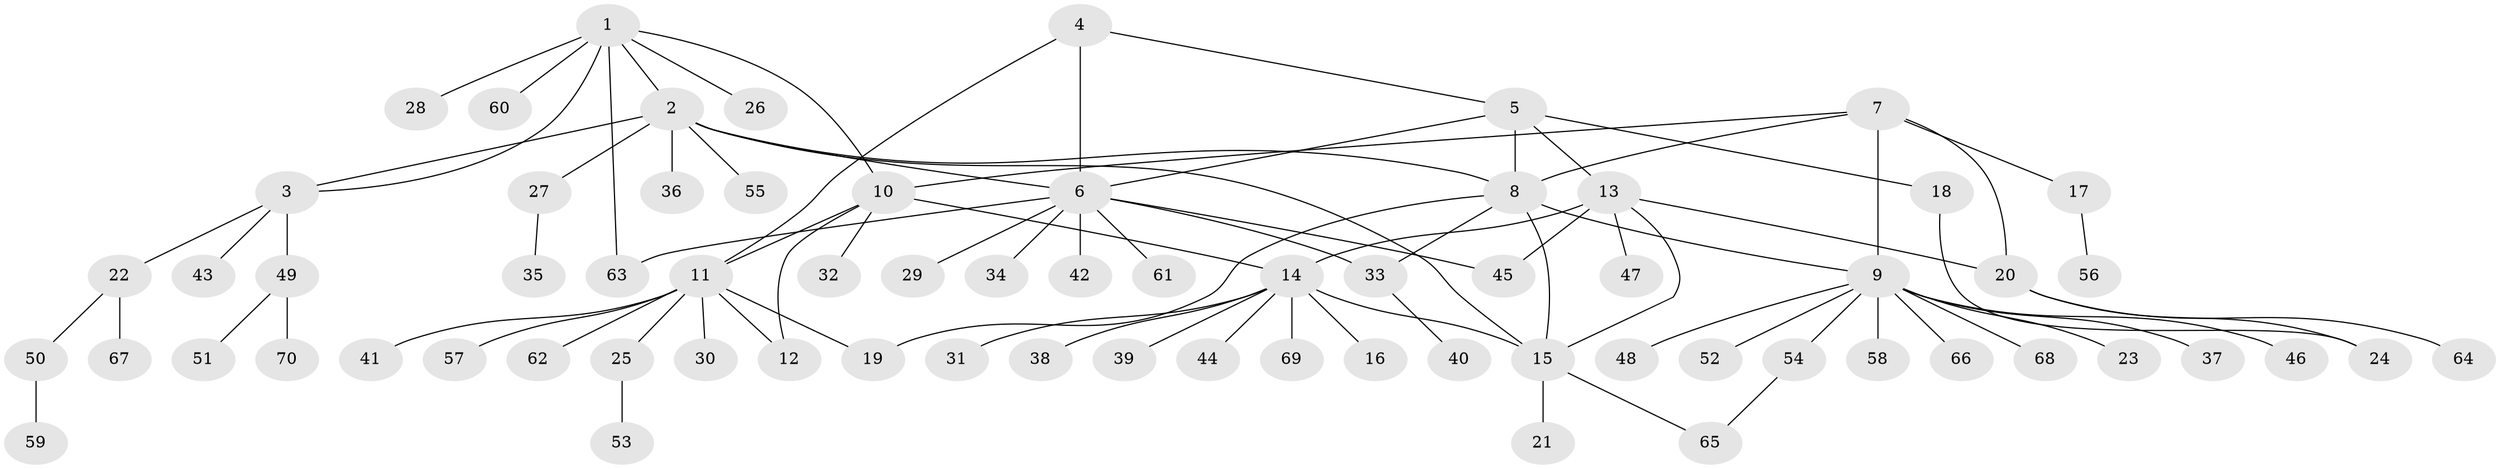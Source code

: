 // Generated by graph-tools (version 1.1) at 2025/02/03/09/25 03:02:33]
// undirected, 70 vertices, 87 edges
graph export_dot {
graph [start="1"]
  node [color=gray90,style=filled];
  1;
  2;
  3;
  4;
  5;
  6;
  7;
  8;
  9;
  10;
  11;
  12;
  13;
  14;
  15;
  16;
  17;
  18;
  19;
  20;
  21;
  22;
  23;
  24;
  25;
  26;
  27;
  28;
  29;
  30;
  31;
  32;
  33;
  34;
  35;
  36;
  37;
  38;
  39;
  40;
  41;
  42;
  43;
  44;
  45;
  46;
  47;
  48;
  49;
  50;
  51;
  52;
  53;
  54;
  55;
  56;
  57;
  58;
  59;
  60;
  61;
  62;
  63;
  64;
  65;
  66;
  67;
  68;
  69;
  70;
  1 -- 2;
  1 -- 3;
  1 -- 10;
  1 -- 26;
  1 -- 28;
  1 -- 60;
  1 -- 63;
  2 -- 3;
  2 -- 6;
  2 -- 8;
  2 -- 15;
  2 -- 27;
  2 -- 36;
  2 -- 55;
  3 -- 22;
  3 -- 43;
  3 -- 49;
  4 -- 5;
  4 -- 6;
  4 -- 11;
  5 -- 6;
  5 -- 8;
  5 -- 13;
  5 -- 18;
  6 -- 29;
  6 -- 33;
  6 -- 34;
  6 -- 42;
  6 -- 45;
  6 -- 61;
  6 -- 63;
  7 -- 8;
  7 -- 9;
  7 -- 10;
  7 -- 17;
  7 -- 20;
  8 -- 9;
  8 -- 15;
  8 -- 19;
  8 -- 33;
  9 -- 23;
  9 -- 37;
  9 -- 46;
  9 -- 48;
  9 -- 52;
  9 -- 54;
  9 -- 58;
  9 -- 66;
  9 -- 68;
  10 -- 11;
  10 -- 12;
  10 -- 14;
  10 -- 32;
  11 -- 12;
  11 -- 19;
  11 -- 25;
  11 -- 30;
  11 -- 41;
  11 -- 57;
  11 -- 62;
  13 -- 14;
  13 -- 15;
  13 -- 20;
  13 -- 45;
  13 -- 47;
  14 -- 15;
  14 -- 16;
  14 -- 31;
  14 -- 38;
  14 -- 39;
  14 -- 44;
  14 -- 69;
  15 -- 21;
  15 -- 65;
  17 -- 56;
  18 -- 24;
  20 -- 24;
  20 -- 64;
  22 -- 50;
  22 -- 67;
  25 -- 53;
  27 -- 35;
  33 -- 40;
  49 -- 51;
  49 -- 70;
  50 -- 59;
  54 -- 65;
}
